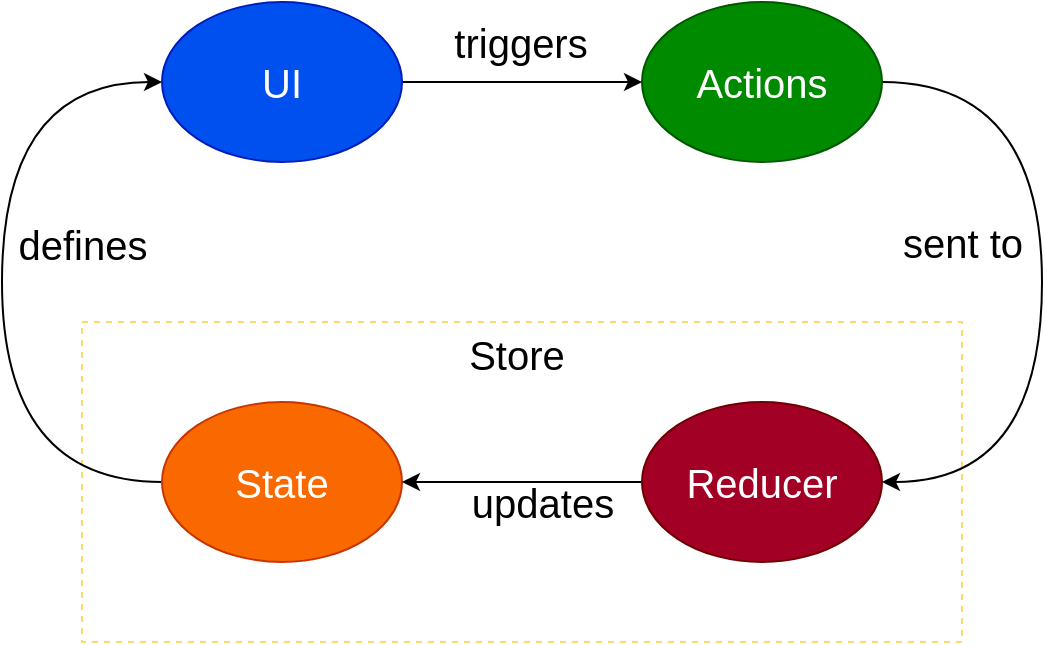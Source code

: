 <mxfile version="13.6.5" type="github">
  <diagram id="wm88RmSog-cchs6Tprj5" name="Page-1">
    <mxGraphModel dx="1186" dy="705" grid="1" gridSize="10" guides="1" tooltips="1" connect="1" arrows="1" fold="1" page="1" pageScale="1" pageWidth="827" pageHeight="1169" math="0" shadow="0">
      <root>
        <mxCell id="0" />
        <mxCell id="1" parent="0" />
        <mxCell id="YaVlXSbSkv9mYeQZp6pD-1" value="" style="rounded=0;whiteSpace=wrap;html=1;fillColor=none;dashed=1;strokeColor=#FFD966;" vertex="1" parent="1">
          <mxGeometry x="120" y="240" width="440" height="160" as="geometry" />
        </mxCell>
        <mxCell id="rsF1plFDK6CUpO22hqRV-6" style="edgeStyle=orthogonalEdgeStyle;orthogonalLoop=1;jettySize=auto;html=1;exitX=0;exitY=0.5;exitDx=0;exitDy=0;entryX=0;entryY=0.5;entryDx=0;entryDy=0;fontSize=20;curved=1;" parent="1" source="rsF1plFDK6CUpO22hqRV-1" target="rsF1plFDK6CUpO22hqRV-5" edge="1">
          <mxGeometry relative="1" as="geometry">
            <Array as="points">
              <mxPoint x="80" y="320" />
              <mxPoint x="80" y="120" />
            </Array>
          </mxGeometry>
        </mxCell>
        <mxCell id="rsF1plFDK6CUpO22hqRV-19" value="defines" style="edgeLabel;html=1;align=center;verticalAlign=middle;resizable=0;points=[];fontSize=20;labelBackgroundColor=none;" parent="rsF1plFDK6CUpO22hqRV-6" vertex="1" connectable="0">
          <mxGeometry x="-0.013" y="-2" relative="1" as="geometry">
            <mxPoint x="38" y="-22" as="offset" />
          </mxGeometry>
        </mxCell>
        <mxCell id="rsF1plFDK6CUpO22hqRV-1" value="State" style="ellipse;whiteSpace=wrap;html=1;fontSize=20;fillColor=#fa6800;strokeColor=#C73500;fontColor=#ffffff;" parent="1" vertex="1">
          <mxGeometry x="160" y="280" width="120" height="80" as="geometry" />
        </mxCell>
        <mxCell id="rsF1plFDK6CUpO22hqRV-13" style="edgeStyle=orthogonalEdgeStyle;curved=1;orthogonalLoop=1;jettySize=auto;html=1;exitX=0;exitY=0.5;exitDx=0;exitDy=0;entryX=1;entryY=0.5;entryDx=0;entryDy=0;fontSize=20;" parent="1" source="rsF1plFDK6CUpO22hqRV-3" target="rsF1plFDK6CUpO22hqRV-1" edge="1">
          <mxGeometry relative="1" as="geometry">
            <mxPoint x="520" y="280" as="targetPoint" />
          </mxGeometry>
        </mxCell>
        <mxCell id="rsF1plFDK6CUpO22hqRV-17" value="updates" style="edgeLabel;html=1;align=center;verticalAlign=middle;resizable=0;points=[];fontSize=20;labelBackgroundColor=none;" parent="rsF1plFDK6CUpO22hqRV-13" vertex="1" connectable="0">
          <mxGeometry x="-0.029" y="-4" relative="1" as="geometry">
            <mxPoint x="8" y="14" as="offset" />
          </mxGeometry>
        </mxCell>
        <mxCell id="rsF1plFDK6CUpO22hqRV-3" value="Reducer" style="ellipse;whiteSpace=wrap;html=1;fontSize=20;fillColor=#a20025;strokeColor=#6F0000;fontColor=#ffffff;" parent="1" vertex="1">
          <mxGeometry x="400" y="280" width="120" height="80" as="geometry" />
        </mxCell>
        <mxCell id="rsF1plFDK6CUpO22hqRV-9" style="edgeStyle=orthogonalEdgeStyle;curved=1;orthogonalLoop=1;jettySize=auto;html=1;exitX=1;exitY=0.5;exitDx=0;exitDy=0;entryX=1;entryY=0.5;entryDx=0;entryDy=0;fontSize=20;" parent="1" source="rsF1plFDK6CUpO22hqRV-4" target="rsF1plFDK6CUpO22hqRV-3" edge="1">
          <mxGeometry relative="1" as="geometry">
            <Array as="points">
              <mxPoint x="600" y="120" />
              <mxPoint x="600" y="320" />
            </Array>
          </mxGeometry>
        </mxCell>
        <mxCell id="rsF1plFDK6CUpO22hqRV-16" value="sent to" style="edgeLabel;html=1;align=center;verticalAlign=middle;resizable=0;points=[];fontSize=20;labelBackgroundColor=none;" parent="rsF1plFDK6CUpO22hqRV-9" vertex="1" connectable="0">
          <mxGeometry x="-0.3" y="-1" relative="1" as="geometry">
            <mxPoint x="-39" y="34" as="offset" />
          </mxGeometry>
        </mxCell>
        <mxCell id="rsF1plFDK6CUpO22hqRV-4" value="Actions" style="ellipse;whiteSpace=wrap;html=1;fontSize=20;fillColor=#008a00;strokeColor=#005700;fontColor=#ffffff;" parent="1" vertex="1">
          <mxGeometry x="400" y="80" width="120" height="80" as="geometry" />
        </mxCell>
        <mxCell id="rsF1plFDK6CUpO22hqRV-12" style="edgeStyle=orthogonalEdgeStyle;curved=1;orthogonalLoop=1;jettySize=auto;html=1;exitX=1;exitY=0.5;exitDx=0;exitDy=0;entryX=0;entryY=0.5;entryDx=0;entryDy=0;fontSize=20;" parent="1" source="rsF1plFDK6CUpO22hqRV-5" target="rsF1plFDK6CUpO22hqRV-4" edge="1">
          <mxGeometry relative="1" as="geometry" />
        </mxCell>
        <mxCell id="rsF1plFDK6CUpO22hqRV-15" value="triggers" style="edgeLabel;html=1;align=center;verticalAlign=middle;resizable=0;points=[];fontSize=20;labelBackgroundColor=none;" parent="rsF1plFDK6CUpO22hqRV-12" vertex="1" connectable="0">
          <mxGeometry x="-0.025" y="-5" relative="1" as="geometry">
            <mxPoint y="-25" as="offset" />
          </mxGeometry>
        </mxCell>
        <mxCell id="rsF1plFDK6CUpO22hqRV-5" value="UI" style="ellipse;whiteSpace=wrap;html=1;fontSize=20;fillColor=#0050ef;strokeColor=#001DBC;fontColor=#ffffff;" parent="1" vertex="1">
          <mxGeometry x="160" y="80" width="120" height="80" as="geometry" />
        </mxCell>
        <mxCell id="YaVlXSbSkv9mYeQZp6pD-3" value="Store" style="edgeLabel;html=1;align=center;verticalAlign=middle;resizable=0;points=[];fontSize=20;labelBackgroundColor=none;" vertex="1" connectable="0" parent="1">
          <mxGeometry x="340" y="260" as="geometry">
            <mxPoint x="-3" y="-4" as="offset" />
          </mxGeometry>
        </mxCell>
      </root>
    </mxGraphModel>
  </diagram>
</mxfile>
